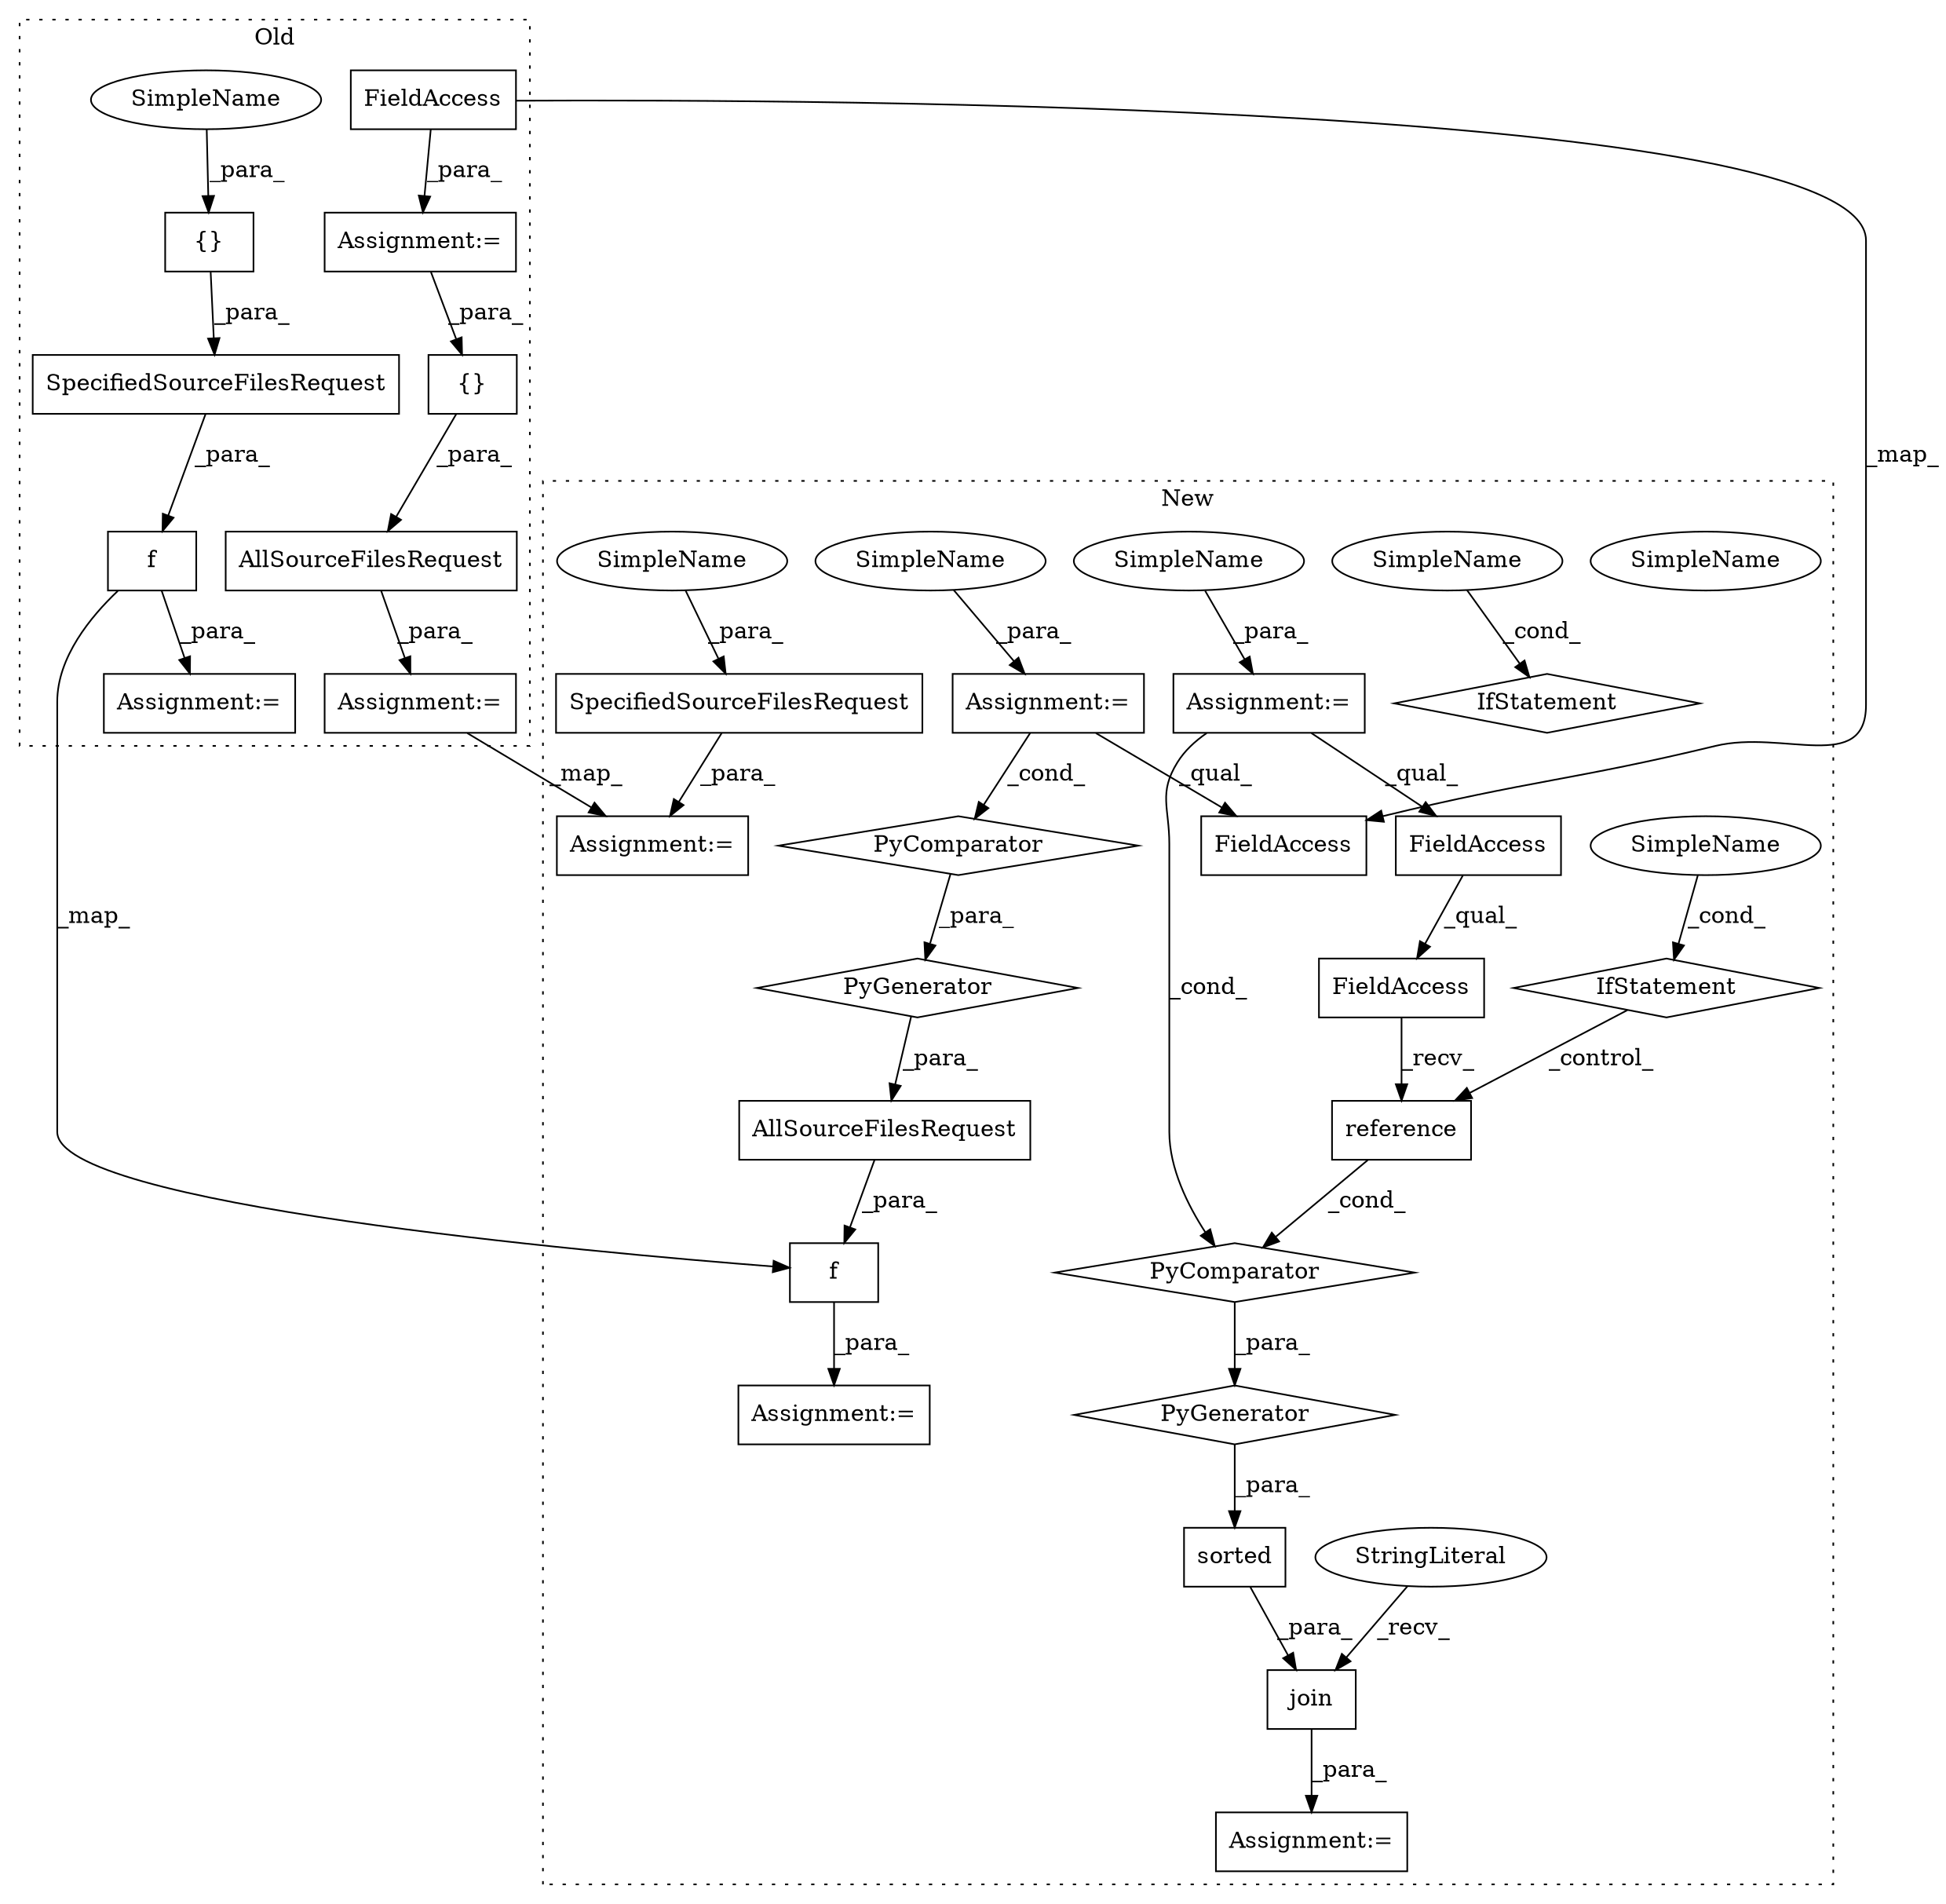 digraph G {
subgraph cluster0 {
1 [label="AllSourceFilesRequest" a="32" s="3029,3069" l="22,1" shape="box"];
3 [label="{}" a="4" s="3060,3068" l="1,1" shape="box"];
20 [label="Assignment:=" a="7" s="2665" l="1" shape="box"];
24 [label="FieldAccess" a="22" s="2666" l="27" shape="box"];
25 [label="{}" a="4" s="3306,3326" l="1,1" shape="box"];
26 [label="SpecifiedSourceFilesRequest" a="32" s="3269,3327" l="28,1" shape="box"];
27 [label="Assignment:=" a="7" s="3249" l="1" shape="box"];
28 [label="f" a="32" s="3267,3328" l="2,1" shape="box"];
30 [label="Assignment:=" a="7" s="3009" l="1" shape="box"];
32 [label="SimpleName" a="42" s="3307" l="19" shape="ellipse"];
label = "Old";
style="dotted";
}
subgraph cluster1 {
2 [label="SpecifiedSourceFilesRequest" a="32" s="3445,3494" l="28,1" shape="box"];
4 [label="Assignment:=" a="7" s="3187" l="55" shape="box"];
5 [label="AllSourceFilesRequest" a="32" s="3063,3248" l="33,-3" shape="box"];
6 [label="PyComparator" a="113" s="3187" l="55" shape="diamond"];
7 [label="PyGenerator" a="107" s="3096" l="152" shape="diamond"];
8 [label="Assignment:=" a="7" s="3806" l="55" shape="box"];
9 [label="PyGenerator" a="107" s="3701" l="166" shape="diamond"];
10 [label="reference" a="32" s="3737" l="11" shape="box"];
11 [label="PyComparator" a="113" s="3806" l="55" shape="diamond"];
12 [label="sorted" a="32" s="3685,3867" l="16,-3" shape="box"];
13 [label="FieldAccess" a="22" s="3701" l="27" shape="box"];
14 [label="FieldAccess" a="22" s="3701" l="35" shape="box"];
15 [label="SimpleName" a="42" s="3856" l="5" shape="ellipse"];
16 [label="IfStatement" a="25" s="3806" l="55" shape="diamond"];
17 [label="IfStatement" a="25" s="3187" l="55" shape="diamond"];
18 [label="join" a="32" s="3680,3864" l="5,1" shape="box"];
19 [label="Assignment:=" a="7" s="3043" l="1" shape="box"];
21 [label="StringLiteral" a="45" s="3675" l="4" shape="ellipse"];
22 [label="Assignment:=" a="7" s="3674" l="1" shape="box"];
23 [label="FieldAccess" a="22" s="3096" l="27" shape="box"];
29 [label="f" a="32" s="3061,3245" l="2,1" shape="box"];
31 [label="Assignment:=" a="7" s="3425" l="1" shape="box"];
33 [label="SimpleName" a="42" s="3856" l="5" shape="ellipse"];
34 [label="SimpleName" a="42" s="3237" l="5" shape="ellipse"];
35 [label="SimpleName" a="42" s="3473" l="21" shape="ellipse"];
36 [label="SimpleName" a="42" s="3831" l="21" shape="ellipse"];
37 [label="SimpleName" a="42" s="3212" l="21" shape="ellipse"];
label = "New";
style="dotted";
}
1 -> 30 [label="_para_"];
2 -> 31 [label="_para_"];
3 -> 1 [label="_para_"];
4 -> 6 [label="_cond_"];
4 -> 23 [label="_qual_"];
5 -> 29 [label="_para_"];
6 -> 7 [label="_para_"];
7 -> 5 [label="_para_"];
8 -> 13 [label="_qual_"];
8 -> 11 [label="_cond_"];
9 -> 12 [label="_para_"];
10 -> 11 [label="_cond_"];
11 -> 9 [label="_para_"];
12 -> 18 [label="_para_"];
13 -> 14 [label="_qual_"];
14 -> 10 [label="_recv_"];
16 -> 10 [label="_control_"];
18 -> 22 [label="_para_"];
20 -> 3 [label="_para_"];
21 -> 18 [label="_recv_"];
24 -> 23 [label="_map_"];
24 -> 20 [label="_para_"];
25 -> 26 [label="_para_"];
26 -> 28 [label="_para_"];
28 -> 29 [label="_map_"];
28 -> 27 [label="_para_"];
29 -> 19 [label="_para_"];
30 -> 31 [label="_map_"];
32 -> 25 [label="_para_"];
33 -> 16 [label="_cond_"];
34 -> 17 [label="_cond_"];
35 -> 2 [label="_para_"];
36 -> 8 [label="_para_"];
37 -> 4 [label="_para_"];
}